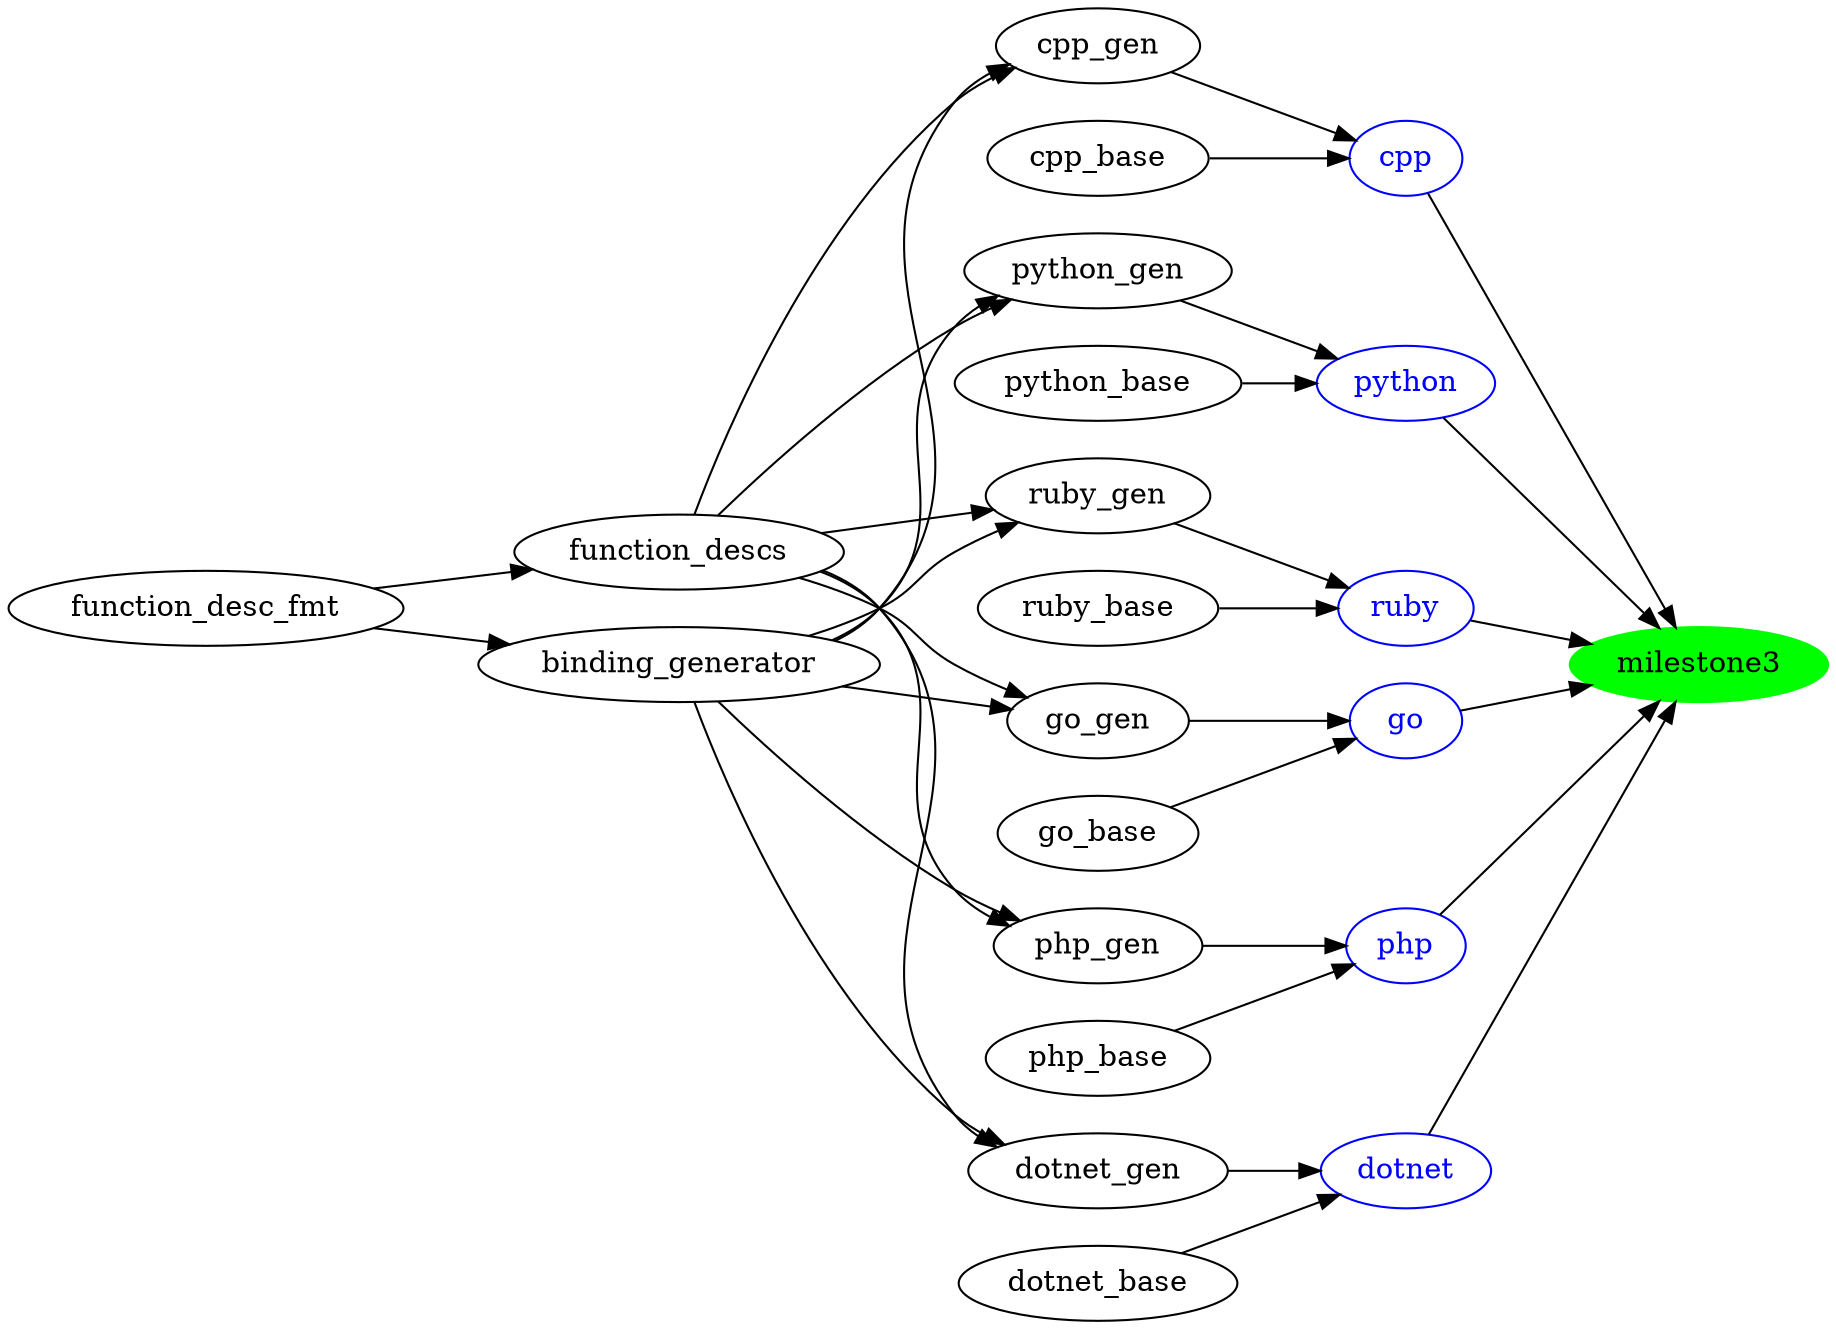 digraph {
	graph [rankdir=LR];

	subgraph complete {
		node [color="gray",fontcolor="gray"];
	}

	subgraph groups {
		node [color="blue",fontcolor="blue"];
		cpp;
		python;
		ruby;
		go;
		php;
		dotnet;
	}
	
	milestone3 [color="green",style="filled"];


	function_desc_fmt -> function_descs;
	function_desc_fmt -> binding_generator;

	binding_generator -> cpp_gen;
	binding_generator -> python_gen;
	binding_generator -> ruby_gen;
	binding_generator -> go_gen;
	binding_generator -> php_gen;
	binding_generator -> dotnet_gen;

	function_descs -> cpp_gen;
	function_descs -> python_gen;
	function_descs -> ruby_gen;
	function_descs -> go_gen;
	function_descs -> php_gen;
	function_descs -> dotnet_gen;


	// Plugins to generate a type of code
	cpp_gen -> cpp;
	python_gen -> python;
	ruby_gen -> ruby;
	go_gen -> go;
	php_gen -> php;
	dotnet_gen -> dotnet;
	
	// base code... developed concurrently with _gen's
	cpp_base -> cpp;
	python_base -> python;
	ruby_base -> ruby;
	go_base -> go;
	php_base -> php;
	dotnet_base -> dotnet;
	
	// Bindings for various languages. These are just groupings.
	cpp -> milestone3;
	python -> milestone3;
	ruby -> milestone3;
	go -> milestone3;
	php -> milestone3;
	dotnet -> milestone3;

	

}